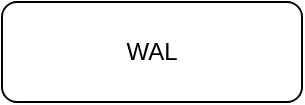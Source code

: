 <mxfile version="17.5.0" type="github">
  <diagram id="iE42AsElJgzIRBRL2X8c" name="第 1 页">
    <mxGraphModel dx="946" dy="621" grid="1" gridSize="10" guides="1" tooltips="1" connect="1" arrows="1" fold="1" page="1" pageScale="1" pageWidth="827" pageHeight="1169" math="0" shadow="0">
      <root>
        <mxCell id="0" />
        <mxCell id="1" parent="0" />
        <mxCell id="g8FDDLR1GQVQKr9fEfS3-2" value="WAL" style="rounded=1;whiteSpace=wrap;html=1;" vertex="1" parent="1">
          <mxGeometry x="300" y="190" width="150" height="50" as="geometry" />
        </mxCell>
      </root>
    </mxGraphModel>
  </diagram>
</mxfile>
